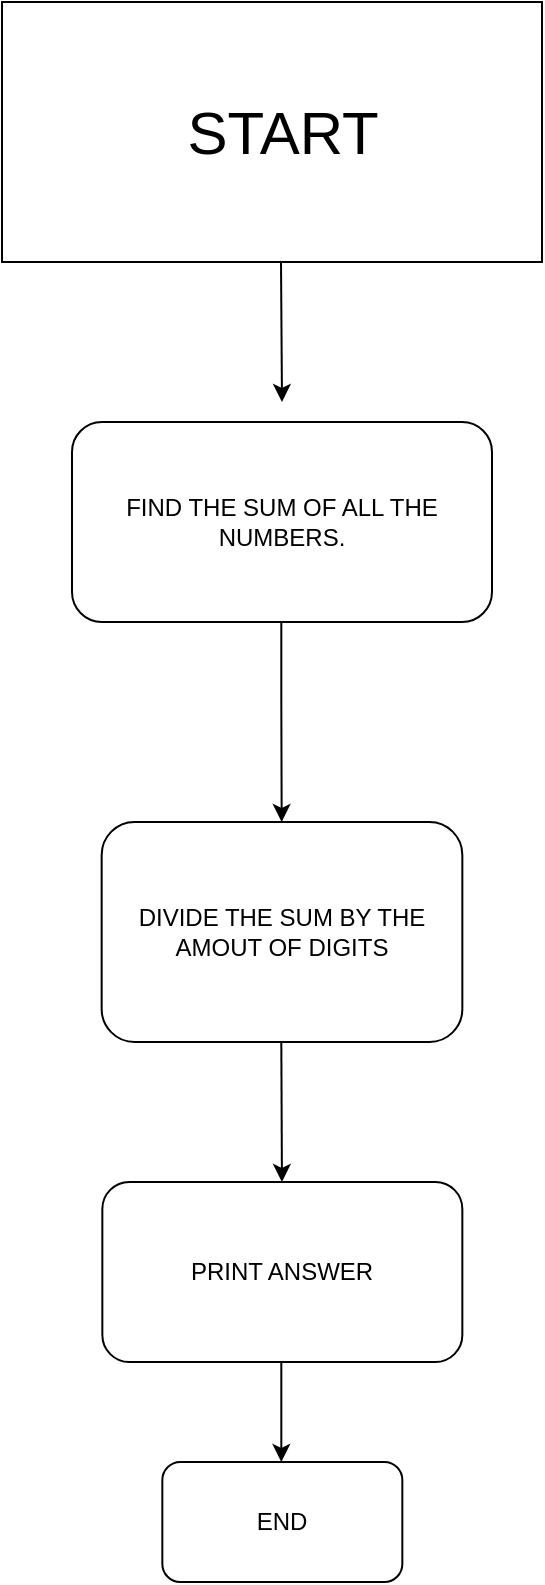 <mxfile version="26.2.14">
  <diagram name="Page-1" id="lo1eQ_ZWe9H_lQuyGJs7">
    <mxGraphModel dx="673" dy="463" grid="1" gridSize="10" guides="1" tooltips="1" connect="1" arrows="1" fold="1" page="1" pageScale="1" pageWidth="827" pageHeight="1169" math="0" shadow="0">
      <root>
        <mxCell id="0" />
        <mxCell id="1" parent="0" />
        <mxCell id="InGdNxkoCFOPjOhd-gFK-1" value="" style="rounded=0;whiteSpace=wrap;html=1;" vertex="1" parent="1">
          <mxGeometry x="290" y="50" width="270" height="130" as="geometry" />
        </mxCell>
        <mxCell id="InGdNxkoCFOPjOhd-gFK-2" value="&lt;font style=&quot;font-size: 30px;&quot;&gt;START&lt;/font&gt;" style="text;html=1;align=center;verticalAlign=middle;resizable=0;points=[];autosize=1;strokeColor=none;fillColor=none;" vertex="1" parent="1">
          <mxGeometry x="370" y="90" width="120" height="50" as="geometry" />
        </mxCell>
        <mxCell id="InGdNxkoCFOPjOhd-gFK-3" value="" style="endArrow=classic;html=1;rounded=0;" edge="1" parent="1">
          <mxGeometry width="50" height="50" relative="1" as="geometry">
            <mxPoint x="429.5" y="180" as="sourcePoint" />
            <mxPoint x="430" y="250" as="targetPoint" />
          </mxGeometry>
        </mxCell>
        <mxCell id="InGdNxkoCFOPjOhd-gFK-5" value="FIND THE SUM OF ALL THE NUMBERS." style="rounded=1;whiteSpace=wrap;html=1;" vertex="1" parent="1">
          <mxGeometry x="325" y="260" width="210" height="100" as="geometry" />
        </mxCell>
        <mxCell id="InGdNxkoCFOPjOhd-gFK-6" value="" style="endArrow=classic;html=1;rounded=0;" edge="1" parent="1" target="InGdNxkoCFOPjOhd-gFK-7">
          <mxGeometry width="50" height="50" relative="1" as="geometry">
            <mxPoint x="429.66" y="360" as="sourcePoint" />
            <mxPoint x="429.66" y="430" as="targetPoint" />
            <Array as="points">
              <mxPoint x="429.66" y="400" />
            </Array>
          </mxGeometry>
        </mxCell>
        <mxCell id="InGdNxkoCFOPjOhd-gFK-7" value="DIVIDE THE SUM BY THE AMOUT OF DIGITS" style="rounded=1;whiteSpace=wrap;html=1;" vertex="1" parent="1">
          <mxGeometry x="339.83" y="460" width="180.34" height="110" as="geometry" />
        </mxCell>
        <mxCell id="InGdNxkoCFOPjOhd-gFK-8" value="" style="endArrow=classic;html=1;rounded=0;" edge="1" parent="1" target="InGdNxkoCFOPjOhd-gFK-9">
          <mxGeometry width="50" height="50" relative="1" as="geometry">
            <mxPoint x="429.66" y="570" as="sourcePoint" />
            <mxPoint x="429.66" y="620" as="targetPoint" />
          </mxGeometry>
        </mxCell>
        <mxCell id="InGdNxkoCFOPjOhd-gFK-9" value="PRINT ANSWER" style="rounded=1;whiteSpace=wrap;html=1;" vertex="1" parent="1">
          <mxGeometry x="340.17" y="640" width="180" height="90" as="geometry" />
        </mxCell>
        <mxCell id="InGdNxkoCFOPjOhd-gFK-10" value="" style="endArrow=classic;html=1;rounded=0;" edge="1" parent="1">
          <mxGeometry width="50" height="50" relative="1" as="geometry">
            <mxPoint x="429.66" y="730" as="sourcePoint" />
            <mxPoint x="429.66" y="780" as="targetPoint" />
          </mxGeometry>
        </mxCell>
        <mxCell id="InGdNxkoCFOPjOhd-gFK-11" value="END" style="rounded=1;whiteSpace=wrap;html=1;" vertex="1" parent="1">
          <mxGeometry x="370.17" y="780" width="120" height="60" as="geometry" />
        </mxCell>
      </root>
    </mxGraphModel>
  </diagram>
</mxfile>
